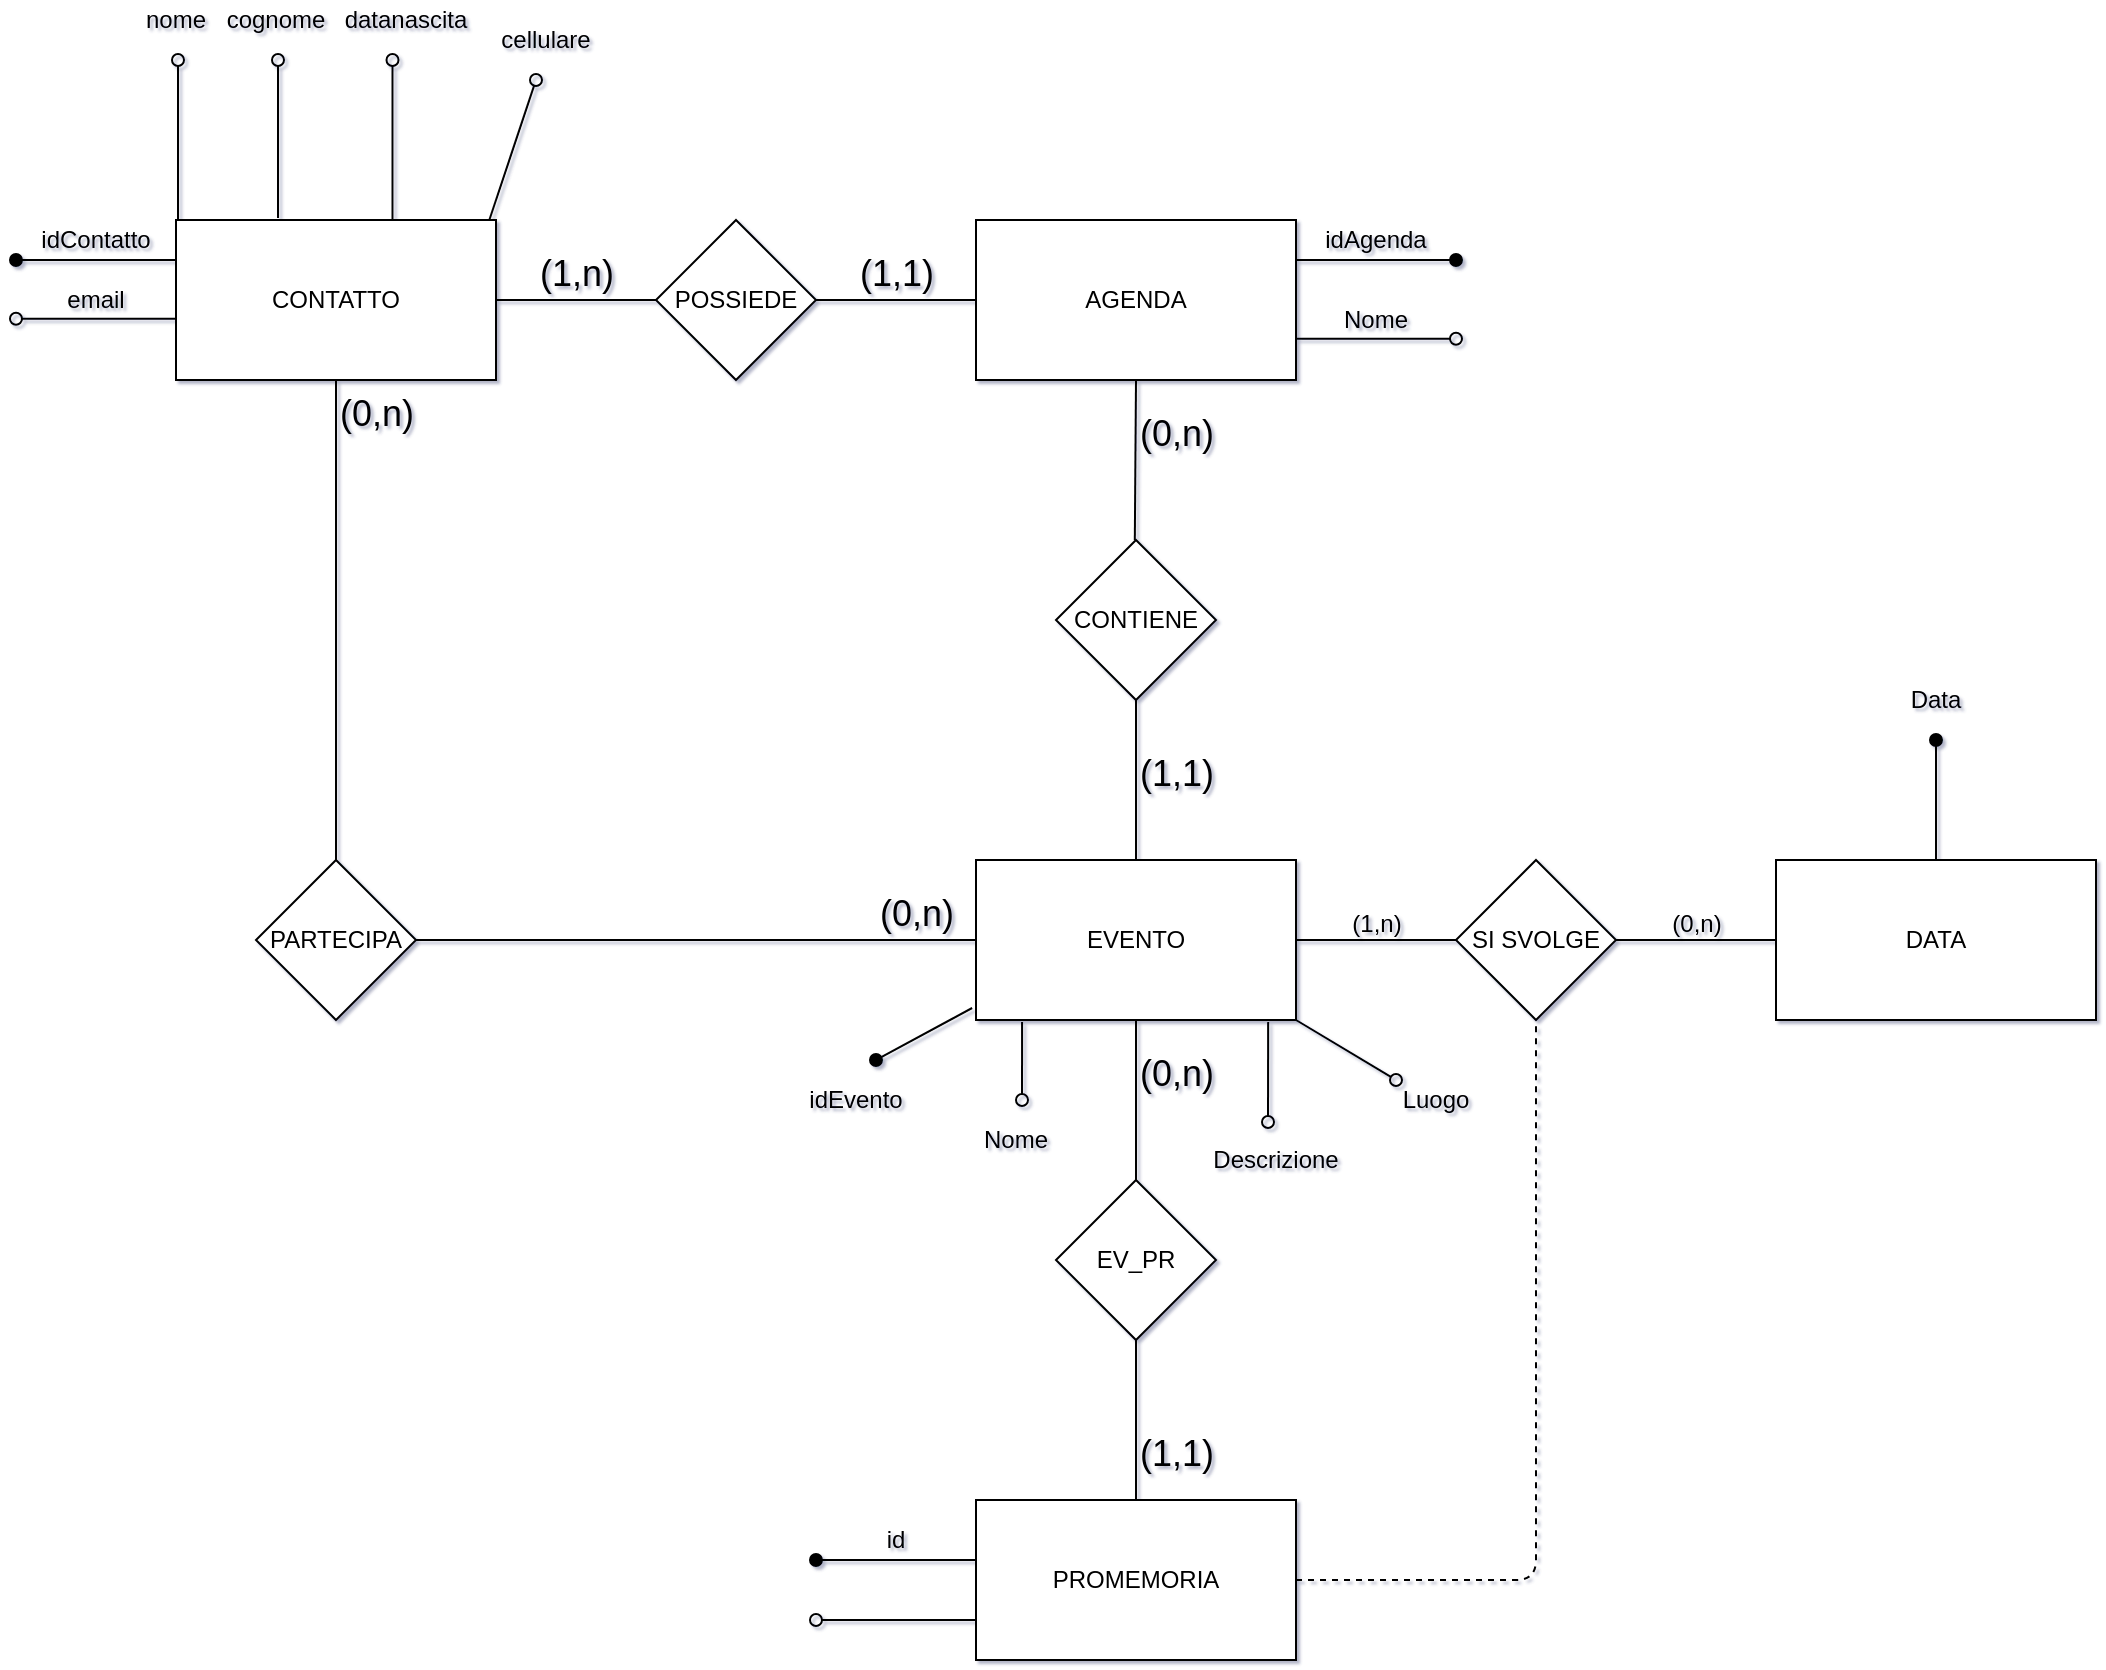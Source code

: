 <mxfile version="12.7.0" type="github"><diagram id="C5RBs43oDa-KdzZeNtuy" name="Page-1"><mxGraphModel dx="1822" dy="1162" grid="1" gridSize="10" guides="1" tooltips="1" connect="1" arrows="1" fold="1" page="0" pageScale="1" pageWidth="827" pageHeight="1169" math="0" shadow="1"><root><mxCell id="WIyWlLk6GJQsqaUBKTNV-0"/><mxCell id="WIyWlLk6GJQsqaUBKTNV-1" parent="WIyWlLk6GJQsqaUBKTNV-0"/><mxCell id="bKGnMYYPC8mK-o7KpvIN-3" value="EVENTO" style="rounded=0;whiteSpace=wrap;html=1;" parent="WIyWlLk6GJQsqaUBKTNV-1" vertex="1"><mxGeometry x="320" y="320" width="160" height="80" as="geometry"/></mxCell><mxCell id="bKGnMYYPC8mK-o7KpvIN-6" value="CONTIENE" style="rhombus;whiteSpace=wrap;html=1;" parent="WIyWlLk6GJQsqaUBKTNV-1" vertex="1"><mxGeometry x="360" y="160" width="80" height="80" as="geometry"/></mxCell><mxCell id="bKGnMYYPC8mK-o7KpvIN-10" value="AGENDA" style="rounded=0;whiteSpace=wrap;html=1;" parent="WIyWlLk6GJQsqaUBKTNV-1" vertex="1"><mxGeometry x="320" width="160" height="80" as="geometry"/></mxCell><mxCell id="bKGnMYYPC8mK-o7KpvIN-18" value="CONTATTO" style="rounded=0;whiteSpace=wrap;html=1;" parent="WIyWlLk6GJQsqaUBKTNV-1" vertex="1"><mxGeometry x="-80" width="160" height="80" as="geometry"/></mxCell><mxCell id="bKGnMYYPC8mK-o7KpvIN-19" value="POSSIEDE" style="rhombus;whiteSpace=wrap;html=1;" parent="WIyWlLk6GJQsqaUBKTNV-1" vertex="1"><mxGeometry x="160" width="80" height="80" as="geometry"/></mxCell><mxCell id="hTO2LjGZtLay9_9ix85o-18" value="" style="endArrow=none;html=1;rounded=0;exitX=1;exitY=0.5;exitDx=0;exitDy=0;entryX=0;entryY=0.5;entryDx=0;entryDy=0;" parent="WIyWlLk6GJQsqaUBKTNV-1" source="bKGnMYYPC8mK-o7KpvIN-18" target="bKGnMYYPC8mK-o7KpvIN-19" edge="1"><mxGeometry relative="1" as="geometry"><mxPoint x="90" y="40" as="sourcePoint"/><mxPoint x="170" y="40" as="targetPoint"/></mxGeometry></mxCell><mxCell id="hTO2LjGZtLay9_9ix85o-19" value="(1,n)" style="resizable=0;html=1;align=center;verticalAlign=bottom;fontSize=18;" parent="hTO2LjGZtLay9_9ix85o-18" connectable="0" vertex="1"><mxGeometry x="-1" relative="1" as="geometry"><mxPoint x="40" as="offset"/></mxGeometry></mxCell><mxCell id="hTO2LjGZtLay9_9ix85o-22" value="" style="endArrow=none;html=1;rounded=0;exitX=1;exitY=0.5;exitDx=0;exitDy=0;entryX=0;entryY=0.5;entryDx=0;entryDy=0;" parent="WIyWlLk6GJQsqaUBKTNV-1" edge="1"><mxGeometry relative="1" as="geometry"><mxPoint x="240" y="40" as="sourcePoint"/><mxPoint x="320" y="40" as="targetPoint"/></mxGeometry></mxCell><mxCell id="hTO2LjGZtLay9_9ix85o-23" value="(1,1)" style="resizable=0;html=1;align=center;verticalAlign=bottom;fontSize=18;" parent="hTO2LjGZtLay9_9ix85o-22" connectable="0" vertex="1"><mxGeometry x="-1" relative="1" as="geometry"><mxPoint x="40" as="offset"/></mxGeometry></mxCell><mxCell id="hTO2LjGZtLay9_9ix85o-24" value="" style="endArrow=none;html=1;rounded=0;exitX=0.5;exitY=1;exitDx=0;exitDy=0;" parent="WIyWlLk6GJQsqaUBKTNV-1" source="bKGnMYYPC8mK-o7KpvIN-10" edge="1"><mxGeometry relative="1" as="geometry"><mxPoint x="399.41" y="90" as="sourcePoint"/><mxPoint x="399.41" y="160" as="targetPoint"/></mxGeometry></mxCell><mxCell id="hTO2LjGZtLay9_9ix85o-25" value="(0,n)" style="resizable=0;html=1;align=center;verticalAlign=bottom;fontSize=18;" parent="hTO2LjGZtLay9_9ix85o-24" connectable="0" vertex="1"><mxGeometry x="-1" relative="1" as="geometry"><mxPoint x="20" y="40" as="offset"/></mxGeometry></mxCell><mxCell id="hTO2LjGZtLay9_9ix85o-27" value="" style="endArrow=none;html=1;rounded=0;exitX=0.5;exitY=1;exitDx=0;exitDy=0;entryX=0.5;entryY=0;entryDx=0;entryDy=0;" parent="WIyWlLk6GJQsqaUBKTNV-1" source="bKGnMYYPC8mK-o7KpvIN-6" target="bKGnMYYPC8mK-o7KpvIN-3" edge="1"><mxGeometry relative="1" as="geometry"><mxPoint x="390" y="250" as="sourcePoint"/><mxPoint x="390" y="320" as="targetPoint"/></mxGeometry></mxCell><mxCell id="hTO2LjGZtLay9_9ix85o-28" value="(1,1)" style="resizable=0;html=1;align=center;verticalAlign=bottom;fontSize=18;" parent="hTO2LjGZtLay9_9ix85o-27" connectable="0" vertex="1"><mxGeometry x="-1" relative="1" as="geometry"><mxPoint x="20" y="50" as="offset"/></mxGeometry></mxCell><mxCell id="hTO2LjGZtLay9_9ix85o-46" value="" style="endArrow=none;html=1;rounded=0;entryX=0;entryY=0.5;entryDx=0;entryDy=0;exitX=1;exitY=0.5;exitDx=0;exitDy=0;" parent="WIyWlLk6GJQsqaUBKTNV-1" source="hTO2LjGZtLay9_9ix85o-48" target="bKGnMYYPC8mK-o7KpvIN-3" edge="1"><mxGeometry relative="1" as="geometry"><mxPoint y="520" as="sourcePoint"/><mxPoint x="120" y="520" as="targetPoint"/><Array as="points"><mxPoint x="40" y="360"/><mxPoint x="220" y="360"/></Array></mxGeometry></mxCell><mxCell id="hTO2LjGZtLay9_9ix85o-47" value="(0,n)" style="resizable=0;html=1;align=center;verticalAlign=bottom;fontSize=18;" parent="hTO2LjGZtLay9_9ix85o-46" connectable="0" vertex="1"><mxGeometry x="-1" relative="1" as="geometry"><mxPoint x="250" as="offset"/></mxGeometry></mxCell><mxCell id="hTO2LjGZtLay9_9ix85o-48" value="PARTECIPA" style="rhombus;whiteSpace=wrap;html=1;" parent="WIyWlLk6GJQsqaUBKTNV-1" vertex="1"><mxGeometry x="-40" y="320" width="80" height="80" as="geometry"/></mxCell><mxCell id="hTO2LjGZtLay9_9ix85o-49" value="" style="endArrow=none;html=1;rounded=0;entryX=0.5;entryY=0;entryDx=0;entryDy=0;exitX=0.5;exitY=1;exitDx=0;exitDy=0;" parent="WIyWlLk6GJQsqaUBKTNV-1" source="bKGnMYYPC8mK-o7KpvIN-18" target="hTO2LjGZtLay9_9ix85o-48" edge="1"><mxGeometry relative="1" as="geometry"><mxPoint y="80" as="sourcePoint"/><mxPoint x="160" y="520" as="targetPoint"/><Array as="points"/></mxGeometry></mxCell><mxCell id="hTO2LjGZtLay9_9ix85o-50" value="(0,n)" style="resizable=0;html=1;align=center;verticalAlign=bottom;fontSize=18;" parent="hTO2LjGZtLay9_9ix85o-49" connectable="0" vertex="1"><mxGeometry x="-1" relative="1" as="geometry"><mxPoint x="20" y="30" as="offset"/></mxGeometry></mxCell><mxCell id="BjXoG_1ZdF7wET5__v8e-4" value="" style="group" parent="WIyWlLk6GJQsqaUBKTNV-1" vertex="1" connectable="0"><mxGeometry x="-160" y="30" width="80" height="20" as="geometry"/></mxCell><mxCell id="BjXoG_1ZdF7wET5__v8e-0" value="" style="endArrow=none;html=1;startArrow=oval;startFill=0;" parent="BjXoG_1ZdF7wET5__v8e-4" edge="1"><mxGeometry width="50" height="50" relative="1" as="geometry"><mxPoint y="19.41" as="sourcePoint"/><mxPoint x="80" y="19.41" as="targetPoint"/></mxGeometry></mxCell><mxCell id="BjXoG_1ZdF7wET5__v8e-1" value="email" style="text;html=1;strokeColor=none;fillColor=none;align=center;verticalAlign=middle;whiteSpace=wrap;rounded=0;" parent="BjXoG_1ZdF7wET5__v8e-4" vertex="1"><mxGeometry x="20" width="40" height="20" as="geometry"/></mxCell><mxCell id="BjXoG_1ZdF7wET5__v8e-5" value="" style="group" parent="WIyWlLk6GJQsqaUBKTNV-1" vertex="1" connectable="0"><mxGeometry x="-160" width="80" height="20" as="geometry"/></mxCell><mxCell id="hTO2LjGZtLay9_9ix85o-51" value="idContatto" style="text;html=1;strokeColor=none;fillColor=none;align=center;verticalAlign=middle;whiteSpace=wrap;rounded=0;portConstraint=south;snapToPoint=1;" parent="BjXoG_1ZdF7wET5__v8e-5" vertex="1"><mxGeometry x="20" width="40" height="20" as="geometry"/></mxCell><mxCell id="hTO2LjGZtLay9_9ix85o-52" value="" style="endArrow=none;html=1;startArrow=oval;startFill=1;targetPortConstraint=east;" parent="BjXoG_1ZdF7wET5__v8e-5" edge="1"><mxGeometry width="50" height="50" relative="1" as="geometry"><mxPoint y="20.0" as="sourcePoint"/><mxPoint x="80" y="20.0" as="targetPoint"/></mxGeometry></mxCell><mxCell id="BjXoG_1ZdF7wET5__v8e-11" value="" style="group;rotation=90;" parent="WIyWlLk6GJQsqaUBKTNV-1" vertex="1" connectable="0"><mxGeometry x="-60" y="-40" width="80" height="20" as="geometry"/></mxCell><mxCell id="BjXoG_1ZdF7wET5__v8e-12" value="" style="endArrow=none;html=1;startArrow=oval;startFill=0;" parent="BjXoG_1ZdF7wET5__v8e-11" edge="1"><mxGeometry width="50" height="50" relative="1" as="geometry"><mxPoint x="31" y="-40" as="sourcePoint"/><mxPoint x="31" y="39" as="targetPoint"/></mxGeometry></mxCell><mxCell id="BjXoG_1ZdF7wET5__v8e-13" value="cognome" style="text;html=1;strokeColor=none;fillColor=none;align=center;verticalAlign=middle;whiteSpace=wrap;rounded=0;rotation=0;direction=east;flipH=0;" parent="WIyWlLk6GJQsqaUBKTNV-1" vertex="1"><mxGeometry x="-50" y="-110" width="40" height="20" as="geometry"/></mxCell><mxCell id="BjXoG_1ZdF7wET5__v8e-17" value="" style="group" parent="WIyWlLk6GJQsqaUBKTNV-1" vertex="1" connectable="0"><mxGeometry x="-100" y="-110" width="40" height="110" as="geometry"/></mxCell><mxCell id="BjXoG_1ZdF7wET5__v8e-7" value="" style="group;rotation=90;" parent="BjXoG_1ZdF7wET5__v8e-17" vertex="1" connectable="0"><mxGeometry x="-10" y="60" width="80" height="20" as="geometry"/></mxCell><mxCell id="BjXoG_1ZdF7wET5__v8e-8" value="" style="endArrow=none;html=1;startArrow=oval;startFill=0;" parent="BjXoG_1ZdF7wET5__v8e-7" edge="1"><mxGeometry width="50" height="50" relative="1" as="geometry"><mxPoint x="31" y="-30" as="sourcePoint"/><mxPoint x="31" y="50" as="targetPoint"/></mxGeometry></mxCell><mxCell id="BjXoG_1ZdF7wET5__v8e-9" value="nome" style="text;html=1;strokeColor=none;fillColor=none;align=center;verticalAlign=middle;whiteSpace=wrap;rounded=0;rotation=0;direction=east;flipH=0;" parent="BjXoG_1ZdF7wET5__v8e-17" vertex="1"><mxGeometry width="40" height="20" as="geometry"/></mxCell><mxCell id="BjXoG_1ZdF7wET5__v8e-19" value="" style="group;rotation=90;" parent="WIyWlLk6GJQsqaUBKTNV-1" vertex="1" connectable="0"><mxGeometry x="5" y="-50" width="60" height="20" as="geometry"/></mxCell><mxCell id="BjXoG_1ZdF7wET5__v8e-20" value="" style="endArrow=none;html=1;startArrow=oval;startFill=0;" parent="BjXoG_1ZdF7wET5__v8e-19" edge="1"><mxGeometry width="50" height="50" relative="1" as="geometry"><mxPoint x="23.25" y="-30" as="sourcePoint"/><mxPoint x="23.25" y="50" as="targetPoint"/></mxGeometry></mxCell><mxCell id="BjXoG_1ZdF7wET5__v8e-21" value="datanascita" style="text;html=1;strokeColor=none;fillColor=none;align=center;verticalAlign=middle;whiteSpace=wrap;rounded=0;rotation=0;direction=east;flipH=0;" parent="WIyWlLk6GJQsqaUBKTNV-1" vertex="1"><mxGeometry x="20" y="-110" width="30" height="20" as="geometry"/></mxCell><mxCell id="BjXoG_1ZdF7wET5__v8e-22" value="" style="group" parent="WIyWlLk6GJQsqaUBKTNV-1" vertex="1" connectable="0"><mxGeometry x="50" y="-110" width="56.25" height="110" as="geometry"/></mxCell><mxCell id="BjXoG_1ZdF7wET5__v8e-23" value="" style="group;rotation=90;" parent="BjXoG_1ZdF7wET5__v8e-22" vertex="1" connectable="0"><mxGeometry x="-11.25" y="63.75" width="67.5" height="20" as="geometry"/></mxCell><mxCell id="BjXoG_1ZdF7wET5__v8e-24" value="" style="endArrow=none;html=1;startArrow=oval;startFill=0;" parent="BjXoG_1ZdF7wET5__v8e-23" edge="1"><mxGeometry width="50" height="50" relative="1" as="geometry"><mxPoint x="61.25" y="-23.75" as="sourcePoint"/><mxPoint x="38.005" y="46" as="targetPoint"/></mxGeometry></mxCell><mxCell id="BjXoG_1ZdF7wET5__v8e-25" value="cellulare" style="text;html=1;strokeColor=none;fillColor=none;align=center;verticalAlign=middle;whiteSpace=wrap;rounded=0;rotation=0;direction=east;flipH=0;" parent="BjXoG_1ZdF7wET5__v8e-22" vertex="1"><mxGeometry x="40" y="10" width="30" height="20" as="geometry"/></mxCell><mxCell id="BjXoG_1ZdF7wET5__v8e-28" value="" style="group;flipH=0;flipV=0;rotation=0;" parent="WIyWlLk6GJQsqaUBKTNV-1" vertex="1" connectable="0"><mxGeometry x="480" width="80" height="20" as="geometry"/></mxCell><mxCell id="BjXoG_1ZdF7wET5__v8e-30" value="" style="endArrow=none;html=1;startArrow=oval;startFill=1;targetPortConstraint=east;" parent="BjXoG_1ZdF7wET5__v8e-28" edge="1"><mxGeometry width="50" height="50" relative="1" as="geometry"><mxPoint x="80" y="20" as="sourcePoint"/><mxPoint y="20" as="targetPoint"/></mxGeometry></mxCell><mxCell id="BjXoG_1ZdF7wET5__v8e-29" value="idAgenda" style="text;html=1;strokeColor=none;fillColor=none;align=center;verticalAlign=middle;whiteSpace=wrap;rounded=0;portConstraint=south;snapToPoint=1;" parent="BjXoG_1ZdF7wET5__v8e-28" vertex="1"><mxGeometry x="20" width="40" height="20" as="geometry"/></mxCell><mxCell id="BjXoG_1ZdF7wET5__v8e-35" value="" style="endArrow=none;html=1;rounded=0;exitX=1;exitY=0.5;exitDx=0;exitDy=0;entryX=0;entryY=0.5;entryDx=0;entryDy=0;" parent="WIyWlLk6GJQsqaUBKTNV-1" source="bKGnMYYPC8mK-o7KpvIN-3" edge="1"><mxGeometry relative="1" as="geometry"><mxPoint x="480" y="360" as="sourcePoint"/><mxPoint x="560" y="360" as="targetPoint"/></mxGeometry></mxCell><mxCell id="BjXoG_1ZdF7wET5__v8e-36" value="(1,n)" style="resizable=0;html=1;align=center;verticalAlign=bottom;" parent="BjXoG_1ZdF7wET5__v8e-35" connectable="0" vertex="1"><mxGeometry x="-1" relative="1" as="geometry"><mxPoint x="40" as="offset"/></mxGeometry></mxCell><mxCell id="BjXoG_1ZdF7wET5__v8e-37" value="SI SVOLGE" style="rhombus;whiteSpace=wrap;html=1;" parent="WIyWlLk6GJQsqaUBKTNV-1" vertex="1"><mxGeometry x="560" y="320" width="80" height="80" as="geometry"/></mxCell><mxCell id="BjXoG_1ZdF7wET5__v8e-38" value="" style="endArrow=none;html=1;rounded=0;exitX=1;exitY=0.5;exitDx=0;exitDy=0;entryX=0;entryY=0.5;entryDx=0;entryDy=0;" parent="WIyWlLk6GJQsqaUBKTNV-1" edge="1"><mxGeometry relative="1" as="geometry"><mxPoint x="640" y="360" as="sourcePoint"/><mxPoint x="720" y="360" as="targetPoint"/></mxGeometry></mxCell><mxCell id="BjXoG_1ZdF7wET5__v8e-39" value="(0,n)" style="resizable=0;html=1;align=center;verticalAlign=bottom;" parent="BjXoG_1ZdF7wET5__v8e-38" connectable="0" vertex="1"><mxGeometry x="-1" relative="1" as="geometry"><mxPoint x="40" as="offset"/></mxGeometry></mxCell><mxCell id="BjXoG_1ZdF7wET5__v8e-40" value="DATA" style="rounded=0;whiteSpace=wrap;html=1;" parent="WIyWlLk6GJQsqaUBKTNV-1" vertex="1"><mxGeometry x="720" y="320" width="160" height="80" as="geometry"/></mxCell><mxCell id="3Dh-hgkTYdvjMq-L7zbF-0" value="" style="group" parent="WIyWlLk6GJQsqaUBKTNV-1" vertex="1" connectable="0"><mxGeometry x="480" y="40" width="80" height="20" as="geometry"/></mxCell><mxCell id="3Dh-hgkTYdvjMq-L7zbF-1" value="" style="endArrow=none;html=1;startArrow=oval;startFill=0;" parent="3Dh-hgkTYdvjMq-L7zbF-0" edge="1"><mxGeometry width="50" height="50" relative="1" as="geometry"><mxPoint x="80" y="19.41" as="sourcePoint"/><mxPoint y="19.41" as="targetPoint"/></mxGeometry></mxCell><mxCell id="3Dh-hgkTYdvjMq-L7zbF-2" value="Nome" style="text;html=1;strokeColor=none;fillColor=none;align=center;verticalAlign=middle;whiteSpace=wrap;rounded=0;" parent="3Dh-hgkTYdvjMq-L7zbF-0" vertex="1"><mxGeometry x="20" width="40" height="20" as="geometry"/></mxCell><mxCell id="ElW9KTY63s1pKIdc6mZF-3" value="" style="group" parent="WIyWlLk6GJQsqaUBKTNV-1" vertex="1" connectable="0"><mxGeometry x="280" y="450" width="80" height="20" as="geometry"/></mxCell><mxCell id="ElW9KTY63s1pKIdc6mZF-5" value="Nome" style="text;html=1;strokeColor=none;fillColor=none;align=center;verticalAlign=middle;whiteSpace=wrap;rounded=0;" parent="ElW9KTY63s1pKIdc6mZF-3" vertex="1"><mxGeometry x="40" width="40" height="20" as="geometry"/></mxCell><mxCell id="ElW9KTY63s1pKIdc6mZF-4" value="" style="endArrow=none;html=1;startArrow=oval;startFill=0;entryX=0.144;entryY=1.013;entryDx=0;entryDy=0;entryPerimeter=0;" parent="WIyWlLk6GJQsqaUBKTNV-1" target="bKGnMYYPC8mK-o7KpvIN-3" edge="1"><mxGeometry width="50" height="50" relative="1" as="geometry"><mxPoint x="343" y="440" as="sourcePoint"/><mxPoint x="329.5" y="390.0" as="targetPoint"/><Array as="points"/></mxGeometry></mxCell><mxCell id="ElW9KTY63s1pKIdc6mZF-1" value="idEvento" style="text;html=1;strokeColor=none;fillColor=none;align=center;verticalAlign=middle;whiteSpace=wrap;rounded=0;portConstraint=south;snapToPoint=1;" parent="WIyWlLk6GJQsqaUBKTNV-1" vertex="1"><mxGeometry x="240" y="430" width="40" height="20" as="geometry"/></mxCell><mxCell id="ElW9KTY63s1pKIdc6mZF-9" value="" style="endArrow=none;html=1;startArrow=oval;startFill=1;targetPortConstraint=east;entryX=-0.012;entryY=0.925;entryDx=0;entryDy=0;entryPerimeter=0;" parent="WIyWlLk6GJQsqaUBKTNV-1" target="bKGnMYYPC8mK-o7KpvIN-3" edge="1"><mxGeometry width="50" height="50" relative="1" as="geometry"><mxPoint x="270" y="420" as="sourcePoint"/><mxPoint x="310" y="250" as="targetPoint"/><Array as="points"/></mxGeometry></mxCell><mxCell id="ElW9KTY63s1pKIdc6mZF-10" value="Descrizione" style="text;html=1;strokeColor=none;fillColor=none;align=center;verticalAlign=middle;whiteSpace=wrap;rounded=0;" parent="WIyWlLk6GJQsqaUBKTNV-1" vertex="1"><mxGeometry x="450" y="460" width="40" height="20" as="geometry"/></mxCell><mxCell id="ElW9KTY63s1pKIdc6mZF-11" value="" style="endArrow=none;html=1;startArrow=oval;startFill=0;entryX=0.913;entryY=1.013;entryDx=0;entryDy=0;entryPerimeter=0;" parent="WIyWlLk6GJQsqaUBKTNV-1" target="bKGnMYYPC8mK-o7KpvIN-3" edge="1"><mxGeometry width="50" height="50" relative="1" as="geometry"><mxPoint x="466" y="451" as="sourcePoint"/><mxPoint x="474" y="405" as="targetPoint"/></mxGeometry></mxCell><mxCell id="ElW9KTY63s1pKIdc6mZF-12" value="Luogo" style="text;html=1;strokeColor=none;fillColor=none;align=center;verticalAlign=middle;whiteSpace=wrap;rounded=0;" parent="WIyWlLk6GJQsqaUBKTNV-1" vertex="1"><mxGeometry x="530" y="430" width="40" height="20" as="geometry"/></mxCell><mxCell id="ElW9KTY63s1pKIdc6mZF-13" value="" style="endArrow=none;html=1;startArrow=oval;startFill=0;entryX=1;entryY=1;entryDx=0;entryDy=0;" parent="WIyWlLk6GJQsqaUBKTNV-1" target="bKGnMYYPC8mK-o7KpvIN-3" edge="1"><mxGeometry width="50" height="50" relative="1" as="geometry"><mxPoint x="530" y="430" as="sourcePoint"/><mxPoint x="480" y="400" as="targetPoint"/></mxGeometry></mxCell><mxCell id="ElW9KTY63s1pKIdc6mZF-16" value="EV_PR" style="rhombus;whiteSpace=wrap;html=1;" parent="WIyWlLk6GJQsqaUBKTNV-1" vertex="1"><mxGeometry x="360" y="480" width="80" height="80" as="geometry"/></mxCell><mxCell id="ElW9KTY63s1pKIdc6mZF-17" value="" style="endArrow=none;html=1;entryX=0.5;entryY=0;entryDx=0;entryDy=0;exitX=0.5;exitY=1;exitDx=0;exitDy=0;" parent="WIyWlLk6GJQsqaUBKTNV-1" source="bKGnMYYPC8mK-o7KpvIN-3" target="ElW9KTY63s1pKIdc6mZF-16" edge="1"><mxGeometry width="50" height="50" relative="1" as="geometry"><mxPoint x="290" y="590" as="sourcePoint"/><mxPoint x="340" y="540" as="targetPoint"/></mxGeometry></mxCell><mxCell id="ElW9KTY63s1pKIdc6mZF-18" value="PROMEMORIA" style="rounded=0;whiteSpace=wrap;html=1;" parent="WIyWlLk6GJQsqaUBKTNV-1" vertex="1"><mxGeometry x="320" y="640" width="160" height="80" as="geometry"/></mxCell><mxCell id="ElW9KTY63s1pKIdc6mZF-19" value="" style="endArrow=none;html=1;exitX=0.5;exitY=1;exitDx=0;exitDy=0;entryX=0.5;entryY=0;entryDx=0;entryDy=0;" parent="WIyWlLk6GJQsqaUBKTNV-1" source="ElW9KTY63s1pKIdc6mZF-16" target="ElW9KTY63s1pKIdc6mZF-18" edge="1"><mxGeometry width="50" height="50" relative="1" as="geometry"><mxPoint x="399.5" y="600" as="sourcePoint"/><mxPoint x="400" y="640" as="targetPoint"/></mxGeometry></mxCell><mxCell id="ElW9KTY63s1pKIdc6mZF-21" value="(1,1)" style="resizable=0;html=1;align=center;verticalAlign=bottom;fontSize=18;" parent="WIyWlLk6GJQsqaUBKTNV-1" connectable="0" vertex="1"><mxGeometry x="400" y="580" as="geometry"><mxPoint x="20" y="50" as="offset"/></mxGeometry></mxCell><mxCell id="ElW9KTY63s1pKIdc6mZF-22" value="(0,n)" style="resizable=0;html=1;align=center;verticalAlign=bottom;fontSize=18;" parent="WIyWlLk6GJQsqaUBKTNV-1" connectable="0" vertex="1"><mxGeometry x="400" y="400" as="geometry"><mxPoint x="20" y="40" as="offset"/></mxGeometry></mxCell><mxCell id="ElW9KTY63s1pKIdc6mZF-33" value="" style="group" parent="WIyWlLk6GJQsqaUBKTNV-1" vertex="1" connectable="0"><mxGeometry x="740" y="240" width="80" height="20" as="geometry"/></mxCell><mxCell id="ElW9KTY63s1pKIdc6mZF-35" value="" style="endArrow=none;html=1;startArrow=oval;startFill=1;targetPortConstraint=east;" parent="WIyWlLk6GJQsqaUBKTNV-1" target="BjXoG_1ZdF7wET5__v8e-40" edge="1"><mxGeometry width="50" height="50" relative="1" as="geometry"><mxPoint x="800" y="260" as="sourcePoint"/><mxPoint x="820" y="260" as="targetPoint"/></mxGeometry></mxCell><mxCell id="ElW9KTY63s1pKIdc6mZF-34" value="Data" style="text;html=1;strokeColor=none;fillColor=none;align=center;verticalAlign=middle;whiteSpace=wrap;rounded=0;portConstraint=south;snapToPoint=1;" parent="WIyWlLk6GJQsqaUBKTNV-1" vertex="1"><mxGeometry x="780" y="230" width="40" height="20" as="geometry"/></mxCell><mxCell id="ElW9KTY63s1pKIdc6mZF-40" value="" style="group" parent="WIyWlLk6GJQsqaUBKTNV-1" vertex="1" connectable="0"><mxGeometry x="240" y="650" width="80" height="20" as="geometry"/></mxCell><mxCell id="ElW9KTY63s1pKIdc6mZF-41" value="id" style="text;html=1;strokeColor=none;fillColor=none;align=center;verticalAlign=middle;whiteSpace=wrap;rounded=0;portConstraint=south;snapToPoint=1;" parent="ElW9KTY63s1pKIdc6mZF-40" vertex="1"><mxGeometry x="20" width="40" height="20" as="geometry"/></mxCell><mxCell id="ElW9KTY63s1pKIdc6mZF-42" value="" style="endArrow=none;html=1;startArrow=oval;startFill=1;targetPortConstraint=east;" parent="ElW9KTY63s1pKIdc6mZF-40" edge="1"><mxGeometry width="50" height="50" relative="1" as="geometry"><mxPoint y="20.0" as="sourcePoint"/><mxPoint x="80" y="20.0" as="targetPoint"/></mxGeometry></mxCell><mxCell id="ElW9KTY63s1pKIdc6mZF-43" value="" style="group" parent="WIyWlLk6GJQsqaUBKTNV-1" vertex="1" connectable="0"><mxGeometry x="479" y="660" width="80" height="20" as="geometry"/></mxCell><mxCell id="ElW9KTY63s1pKIdc6mZF-44" value="" style="endArrow=none;html=1;startArrow=oval;startFill=0;entryX=0;entryY=0.75;entryDx=0;entryDy=0;" parent="ElW9KTY63s1pKIdc6mZF-43" target="ElW9KTY63s1pKIdc6mZF-18" edge="1"><mxGeometry width="50" height="50" relative="1" as="geometry"><mxPoint x="-239" y="40" as="sourcePoint"/><mxPoint y="19.41" as="targetPoint"/></mxGeometry></mxCell><mxCell id="ElW9KTY63s1pKIdc6mZF-47" value="" style="endArrow=none;dashed=1;html=1;entryX=0.5;entryY=1;entryDx=0;entryDy=0;exitX=1;exitY=0.5;exitDx=0;exitDy=0;" parent="WIyWlLk6GJQsqaUBKTNV-1" source="ElW9KTY63s1pKIdc6mZF-18" target="BjXoG_1ZdF7wET5__v8e-37" edge="1"><mxGeometry width="50" height="50" relative="1" as="geometry"><mxPoint x="450" y="640" as="sourcePoint"/><mxPoint x="500" y="590" as="targetPoint"/><Array as="points"><mxPoint x="600" y="680"/></Array></mxGeometry></mxCell></root></mxGraphModel></diagram></mxfile>